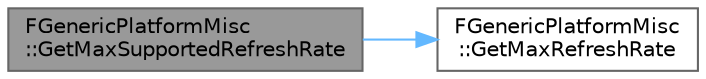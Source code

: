 digraph "FGenericPlatformMisc::GetMaxSupportedRefreshRate"
{
 // INTERACTIVE_SVG=YES
 // LATEX_PDF_SIZE
  bgcolor="transparent";
  edge [fontname=Helvetica,fontsize=10,labelfontname=Helvetica,labelfontsize=10];
  node [fontname=Helvetica,fontsize=10,shape=box,height=0.2,width=0.4];
  rankdir="LR";
  Node1 [id="Node000001",label="FGenericPlatformMisc\l::GetMaxSupportedRefreshRate",height=0.2,width=0.4,color="gray40", fillcolor="grey60", style="filled", fontcolor="black",tooltip="retrieves the maximum refresh rate supported by the platform"];
  Node1 -> Node2 [id="edge1_Node000001_Node000002",color="steelblue1",style="solid",tooltip=" "];
  Node2 [id="Node000002",label="FGenericPlatformMisc\l::GetMaxRefreshRate",height=0.2,width=0.4,color="grey40", fillcolor="white", style="filled",URL="$d1/de8/structFGenericPlatformMisc.html#ab24bd38a55eb4f3acbe319a64a4d879e",tooltip="retrieves the current maximum refresh rate supported by the platform"];
}
